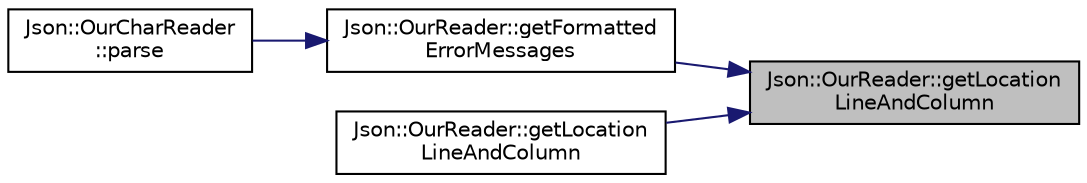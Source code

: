 digraph "Json::OurReader::getLocationLineAndColumn"
{
 // LATEX_PDF_SIZE
  edge [fontname="Helvetica",fontsize="10",labelfontname="Helvetica",labelfontsize="10"];
  node [fontname="Helvetica",fontsize="10",shape=record];
  rankdir="RL";
  Node1 [label="Json::OurReader::getLocation\lLineAndColumn",height=0.2,width=0.4,color="black", fillcolor="grey75", style="filled", fontcolor="black",tooltip=" "];
  Node1 -> Node2 [dir="back",color="midnightblue",fontsize="10",style="solid",fontname="Helvetica"];
  Node2 [label="Json::OurReader::getFormatted\lErrorMessages",height=0.2,width=0.4,color="black", fillcolor="white", style="filled",URL="$class_json_1_1_our_reader.html#a7971de51d73bb4aee5b0c4742c4aaaac",tooltip=" "];
  Node2 -> Node3 [dir="back",color="midnightblue",fontsize="10",style="solid",fontname="Helvetica"];
  Node3 [label="Json::OurCharReader\l::parse",height=0.2,width=0.4,color="black", fillcolor="white", style="filled",URL="$class_json_1_1_our_char_reader.html#a547f08ec5a9951ca69e8bb2e90296c83",tooltip="Read a Value from a JSON document. The document must be a UTF-8 encoded string containing the documen..."];
  Node1 -> Node4 [dir="back",color="midnightblue",fontsize="10",style="solid",fontname="Helvetica"];
  Node4 [label="Json::OurReader::getLocation\lLineAndColumn",height=0.2,width=0.4,color="black", fillcolor="white", style="filled",URL="$class_json_1_1_our_reader.html#ac129e94cdc260822b2fd24e2ca35e636",tooltip=" "];
}
